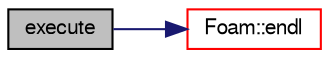 digraph "execute"
{
  bgcolor="transparent";
  edge [fontname="FreeSans",fontsize="10",labelfontname="FreeSans",labelfontsize="10"];
  node [fontname="FreeSans",fontsize="10",shape=record];
  rankdir="LR";
  Node622 [label="execute",height=0.2,width=0.4,color="black", fillcolor="grey75", style="filled", fontcolor="black"];
  Node622 -> Node623 [color="midnightblue",fontsize="10",style="solid",fontname="FreeSans"];
  Node623 [label="Foam::endl",height=0.2,width=0.4,color="red",URL="$a21124.html#a2db8fe02a0d3909e9351bb4275b23ce4",tooltip="Add newline and flush stream. "];
}
